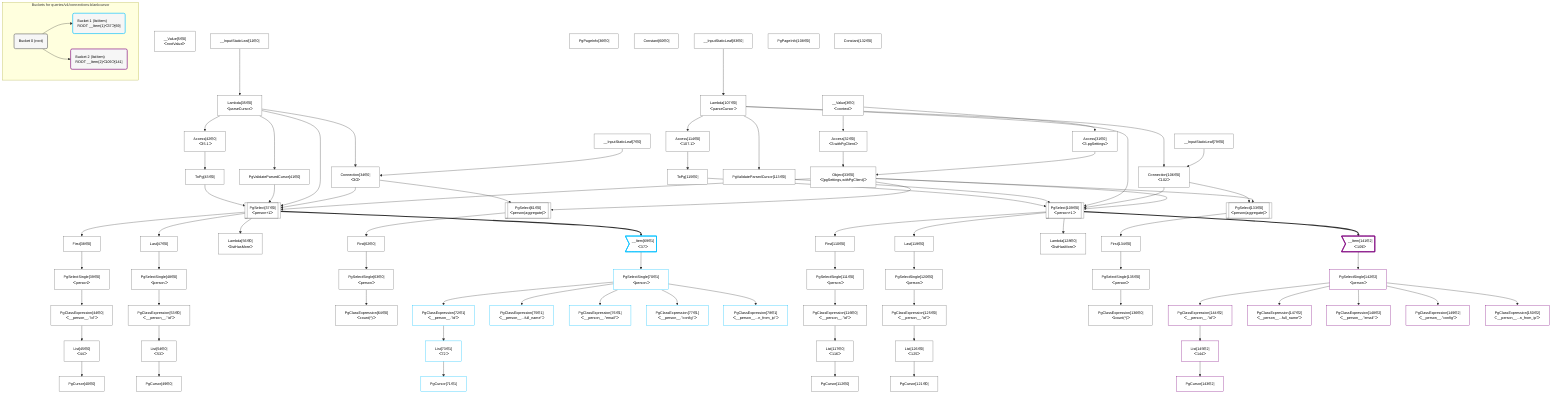 %%{init: {'themeVariables': { 'fontSize': '12px'}}}%%
graph TD
    classDef path fill:#eee,stroke:#000,color:#000
    classDef plan fill:#fff,stroke-width:1px,color:#000
    classDef itemplan fill:#fff,stroke-width:2px,color:#000
    classDef sideeffectplan fill:#f00,stroke-width:2px,color:#000
    classDef bucket fill:#f6f6f6,color:#000,stroke-width:2px,text-align:left


    %% define steps
    __Value3["__Value[3∈0]<br />ᐸcontextᐳ"]:::plan
    __Value5["__Value[5∈0]<br />ᐸrootValueᐳ"]:::plan
    __InputStaticLeaf7["__InputStaticLeaf[7∈0]"]:::plan
    __InputStaticLeaf11["__InputStaticLeaf[11∈0]"]:::plan
    Access31["Access[31∈0]<br />ᐸ3.pgSettingsᐳ"]:::plan
    Access32["Access[32∈0]<br />ᐸ3.withPgClientᐳ"]:::plan
    Object33["Object[33∈0]<br />ᐸ{pgSettings,withPgClient}ᐳ"]:::plan
    Lambda35["Lambda[35∈0]<br />ᐸparseCursorᐳ"]:::plan
    Connection34["Connection[34∈0]<br />ᐸ30ᐳ"]:::plan
    PgPageInfo36["PgPageInfo[36∈0]"]:::plan
    PgValidateParsedCursor41["PgValidateParsedCursor[41∈0]"]:::plan
    Access42["Access[42∈0]<br />ᐸ35.1ᐳ"]:::plan
    ToPg43["ToPg[43∈0]"]:::plan
    PgSelect37[["PgSelect[37∈0]<br />ᐸperson+1ᐳ"]]:::plan
    First38["First[38∈0]"]:::plan
    PgSelectSingle39["PgSelectSingle[39∈0]<br />ᐸpersonᐳ"]:::plan
    PgClassExpression44["PgClassExpression[44∈0]<br />ᐸ__person__.”id”ᐳ"]:::plan
    List45["List[45∈0]<br />ᐸ44ᐳ"]:::plan
    PgCursor40["PgCursor[40∈0]"]:::plan
    Last47["Last[47∈0]"]:::plan
    PgSelectSingle48["PgSelectSingle[48∈0]<br />ᐸpersonᐳ"]:::plan
    PgClassExpression53["PgClassExpression[53∈0]<br />ᐸ__person__.”id”ᐳ"]:::plan
    List54["List[54∈0]<br />ᐸ53ᐳ"]:::plan
    PgCursor49["PgCursor[49∈0]"]:::plan
    Lambda56["Lambda[56∈0]<br />ᐸlistHasMoreᐳ"]:::plan
    Constant60["Constant[60∈0]"]:::plan
    PgSelect61[["PgSelect[61∈0]<br />ᐸperson(aggregate)ᐳ"]]:::plan
    First62["First[62∈0]"]:::plan
    PgSelectSingle63["PgSelectSingle[63∈0]<br />ᐸpersonᐳ"]:::plan
    PgClassExpression64["PgClassExpression[64∈0]<br />ᐸcount(*)ᐳ"]:::plan
    __Item69>"__Item[69∈1]<br />ᐸ37ᐳ"]:::itemplan
    PgSelectSingle70["PgSelectSingle[70∈1]<br />ᐸpersonᐳ"]:::plan
    PgClassExpression72["PgClassExpression[72∈1]<br />ᐸ__person__.”id”ᐳ"]:::plan
    List73["List[73∈1]<br />ᐸ72ᐳ"]:::plan
    PgCursor71["PgCursor[71∈1]"]:::plan
    PgClassExpression75["PgClassExpression[75∈1]<br />ᐸ__person__...full_name”ᐳ"]:::plan
    PgClassExpression76["PgClassExpression[76∈1]<br />ᐸ__person__.”email”ᐳ"]:::plan
    PgClassExpression77["PgClassExpression[77∈1]<br />ᐸ__person__.”config”ᐳ"]:::plan
    PgClassExpression78["PgClassExpression[78∈1]<br />ᐸ__person__...n_from_ip”ᐳ"]:::plan
    __InputStaticLeaf79["__InputStaticLeaf[79∈0]"]:::plan
    __InputStaticLeaf83["__InputStaticLeaf[83∈0]"]:::plan
    Lambda107["Lambda[107∈0]<br />ᐸparseCursorᐳ"]:::plan
    Connection106["Connection[106∈0]<br />ᐸ102ᐳ"]:::plan
    PgPageInfo108["PgPageInfo[108∈0]"]:::plan
    PgValidateParsedCursor113["PgValidateParsedCursor[113∈0]"]:::plan
    Access114["Access[114∈0]<br />ᐸ107.1ᐳ"]:::plan
    ToPg115["ToPg[115∈0]"]:::plan
    PgSelect109[["PgSelect[109∈0]<br />ᐸperson+1ᐳ"]]:::plan
    First110["First[110∈0]"]:::plan
    PgSelectSingle111["PgSelectSingle[111∈0]<br />ᐸpersonᐳ"]:::plan
    PgClassExpression116["PgClassExpression[116∈0]<br />ᐸ__person__.”id”ᐳ"]:::plan
    List117["List[117∈0]<br />ᐸ116ᐳ"]:::plan
    PgCursor112["PgCursor[112∈0]"]:::plan
    Last119["Last[119∈0]"]:::plan
    PgSelectSingle120["PgSelectSingle[120∈0]<br />ᐸpersonᐳ"]:::plan
    PgClassExpression125["PgClassExpression[125∈0]<br />ᐸ__person__.”id”ᐳ"]:::plan
    List126["List[126∈0]<br />ᐸ125ᐳ"]:::plan
    PgCursor121["PgCursor[121∈0]"]:::plan
    Lambda128["Lambda[128∈0]<br />ᐸlistHasMoreᐳ"]:::plan
    Constant132["Constant[132∈0]"]:::plan
    PgSelect133[["PgSelect[133∈0]<br />ᐸperson(aggregate)ᐳ"]]:::plan
    First134["First[134∈0]"]:::plan
    PgSelectSingle135["PgSelectSingle[135∈0]<br />ᐸpersonᐳ"]:::plan
    PgClassExpression136["PgClassExpression[136∈0]<br />ᐸcount(*)ᐳ"]:::plan
    __Item141>"__Item[141∈2]<br />ᐸ109ᐳ"]:::itemplan
    PgSelectSingle142["PgSelectSingle[142∈2]<br />ᐸpersonᐳ"]:::plan
    PgClassExpression144["PgClassExpression[144∈2]<br />ᐸ__person__.”id”ᐳ"]:::plan
    List145["List[145∈2]<br />ᐸ144ᐳ"]:::plan
    PgCursor143["PgCursor[143∈2]"]:::plan
    PgClassExpression147["PgClassExpression[147∈2]<br />ᐸ__person__...full_name”ᐳ"]:::plan
    PgClassExpression148["PgClassExpression[148∈2]<br />ᐸ__person__.”email”ᐳ"]:::plan
    PgClassExpression149["PgClassExpression[149∈2]<br />ᐸ__person__.”config”ᐳ"]:::plan
    PgClassExpression150["PgClassExpression[150∈2]<br />ᐸ__person__...n_from_ip”ᐳ"]:::plan

    %% plan dependencies
    __Value3 --> Access31
    __Value3 --> Access32
    Access31 & Access32 --> Object33
    __InputStaticLeaf11 --> Lambda35
    __InputStaticLeaf7 & Lambda35 --> Connection34
    Lambda35 --> PgValidateParsedCursor41
    Lambda35 --> Access42
    Access42 --> ToPg43
    Object33 & Connection34 & Lambda35 & PgValidateParsedCursor41 & ToPg43 --> PgSelect37
    PgSelect37 --> First38
    First38 --> PgSelectSingle39
    PgSelectSingle39 --> PgClassExpression44
    PgClassExpression44 --> List45
    List45 --> PgCursor40
    PgSelect37 --> Last47
    Last47 --> PgSelectSingle48
    PgSelectSingle48 --> PgClassExpression53
    PgClassExpression53 --> List54
    List54 --> PgCursor49
    PgSelect37 --> Lambda56
    Object33 & Connection34 --> PgSelect61
    PgSelect61 --> First62
    First62 --> PgSelectSingle63
    PgSelectSingle63 --> PgClassExpression64
    PgSelect37 ==> __Item69
    __Item69 --> PgSelectSingle70
    PgSelectSingle70 --> PgClassExpression72
    PgClassExpression72 --> List73
    List73 --> PgCursor71
    PgSelectSingle70 --> PgClassExpression75
    PgSelectSingle70 --> PgClassExpression76
    PgSelectSingle70 --> PgClassExpression77
    PgSelectSingle70 --> PgClassExpression78
    __InputStaticLeaf83 --> Lambda107
    __InputStaticLeaf79 & Lambda107 --> Connection106
    Lambda107 --> PgValidateParsedCursor113
    Lambda107 --> Access114
    Access114 --> ToPg115
    Object33 & Connection106 & Lambda107 & PgValidateParsedCursor113 & ToPg115 --> PgSelect109
    PgSelect109 --> First110
    First110 --> PgSelectSingle111
    PgSelectSingle111 --> PgClassExpression116
    PgClassExpression116 --> List117
    List117 --> PgCursor112
    PgSelect109 --> Last119
    Last119 --> PgSelectSingle120
    PgSelectSingle120 --> PgClassExpression125
    PgClassExpression125 --> List126
    List126 --> PgCursor121
    PgSelect109 --> Lambda128
    Object33 & Connection106 --> PgSelect133
    PgSelect133 --> First134
    First134 --> PgSelectSingle135
    PgSelectSingle135 --> PgClassExpression136
    PgSelect109 ==> __Item141
    __Item141 --> PgSelectSingle142
    PgSelectSingle142 --> PgClassExpression144
    PgClassExpression144 --> List145
    List145 --> PgCursor143
    PgSelectSingle142 --> PgClassExpression147
    PgSelectSingle142 --> PgClassExpression148
    PgSelectSingle142 --> PgClassExpression149
    PgSelectSingle142 --> PgClassExpression150

    subgraph "Buckets for queries/v4/connections-blankcursor"
    Bucket0("Bucket 0 (root)"):::bucket
    classDef bucket0 stroke:#696969
    class Bucket0,__Value3,__Value5,__InputStaticLeaf7,__InputStaticLeaf11,Access31,Access32,Object33,Connection34,Lambda35,PgPageInfo36,PgSelect37,First38,PgSelectSingle39,PgCursor40,PgValidateParsedCursor41,Access42,ToPg43,PgClassExpression44,List45,Last47,PgSelectSingle48,PgCursor49,PgClassExpression53,List54,Lambda56,Constant60,PgSelect61,First62,PgSelectSingle63,PgClassExpression64,__InputStaticLeaf79,__InputStaticLeaf83,Connection106,Lambda107,PgPageInfo108,PgSelect109,First110,PgSelectSingle111,PgCursor112,PgValidateParsedCursor113,Access114,ToPg115,PgClassExpression116,List117,Last119,PgSelectSingle120,PgCursor121,PgClassExpression125,List126,Lambda128,Constant132,PgSelect133,First134,PgSelectSingle135,PgClassExpression136 bucket0
    Bucket1("Bucket 1 (listItem)<br />ROOT __Item{1}ᐸ37ᐳ[69]"):::bucket
    classDef bucket1 stroke:#00bfff
    class Bucket1,__Item69,PgSelectSingle70,PgCursor71,PgClassExpression72,List73,PgClassExpression75,PgClassExpression76,PgClassExpression77,PgClassExpression78 bucket1
    Bucket2("Bucket 2 (listItem)<br />ROOT __Item{2}ᐸ109ᐳ[141]"):::bucket
    classDef bucket2 stroke:#7f007f
    class Bucket2,__Item141,PgSelectSingle142,PgCursor143,PgClassExpression144,List145,PgClassExpression147,PgClassExpression148,PgClassExpression149,PgClassExpression150 bucket2
    Bucket0 --> Bucket1 & Bucket2
    end